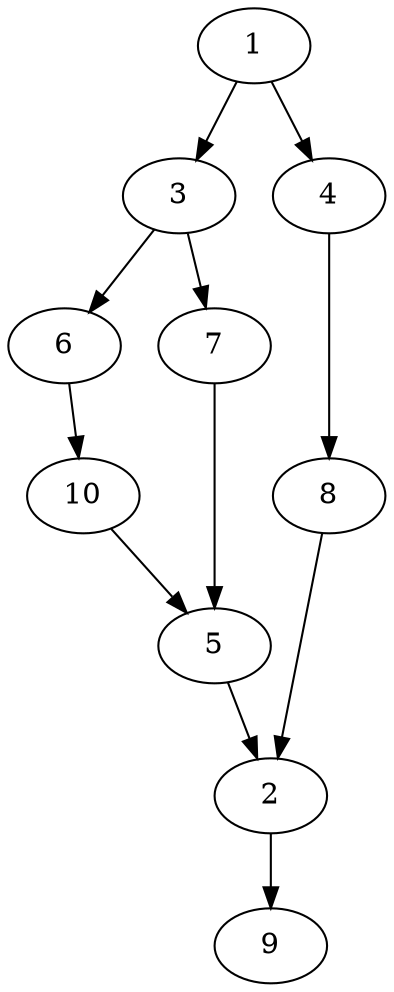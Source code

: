 digraph "SeriesParallel-MaxBf-2_Nodes_10_CCR_0.10_WeightType_Random" {
	1	 [Processor=0,Start=0,Weight=105];
	3	 [Processor=0,Start=105,Weight=84];
	1 -> 3	 [Weight=9];
	4	 [Processor=1,Start=107,Weight=74];
	1 -> 4	 [Weight=2];
	2	 [Processor=0,Start=410,Weight=63];
	9	 [Processor=0,Start=473,Weight=21];
	2 -> 9	 [Weight=7];
	6	 [Processor=0,Start=189,Weight=105];
	3 -> 6	 [Weight=2];
	7	 [Processor=1,Start=195,Weight=42];
	3 -> 7	 [Weight=6];
	8	 [Processor=1,Start=237,Weight=21];
	4 -> 8	 [Weight=7];
	5	 [Processor=0,Start=326,Weight=84];
	5 -> 2	 [Weight=3];
	10	 [Processor=0,Start=294,Weight=32];
	6 -> 10	 [Weight=7];
	7 -> 5	 [Weight=3];
	8 -> 2	 [Weight=10];
	10 -> 5	 [Weight=7];
}

